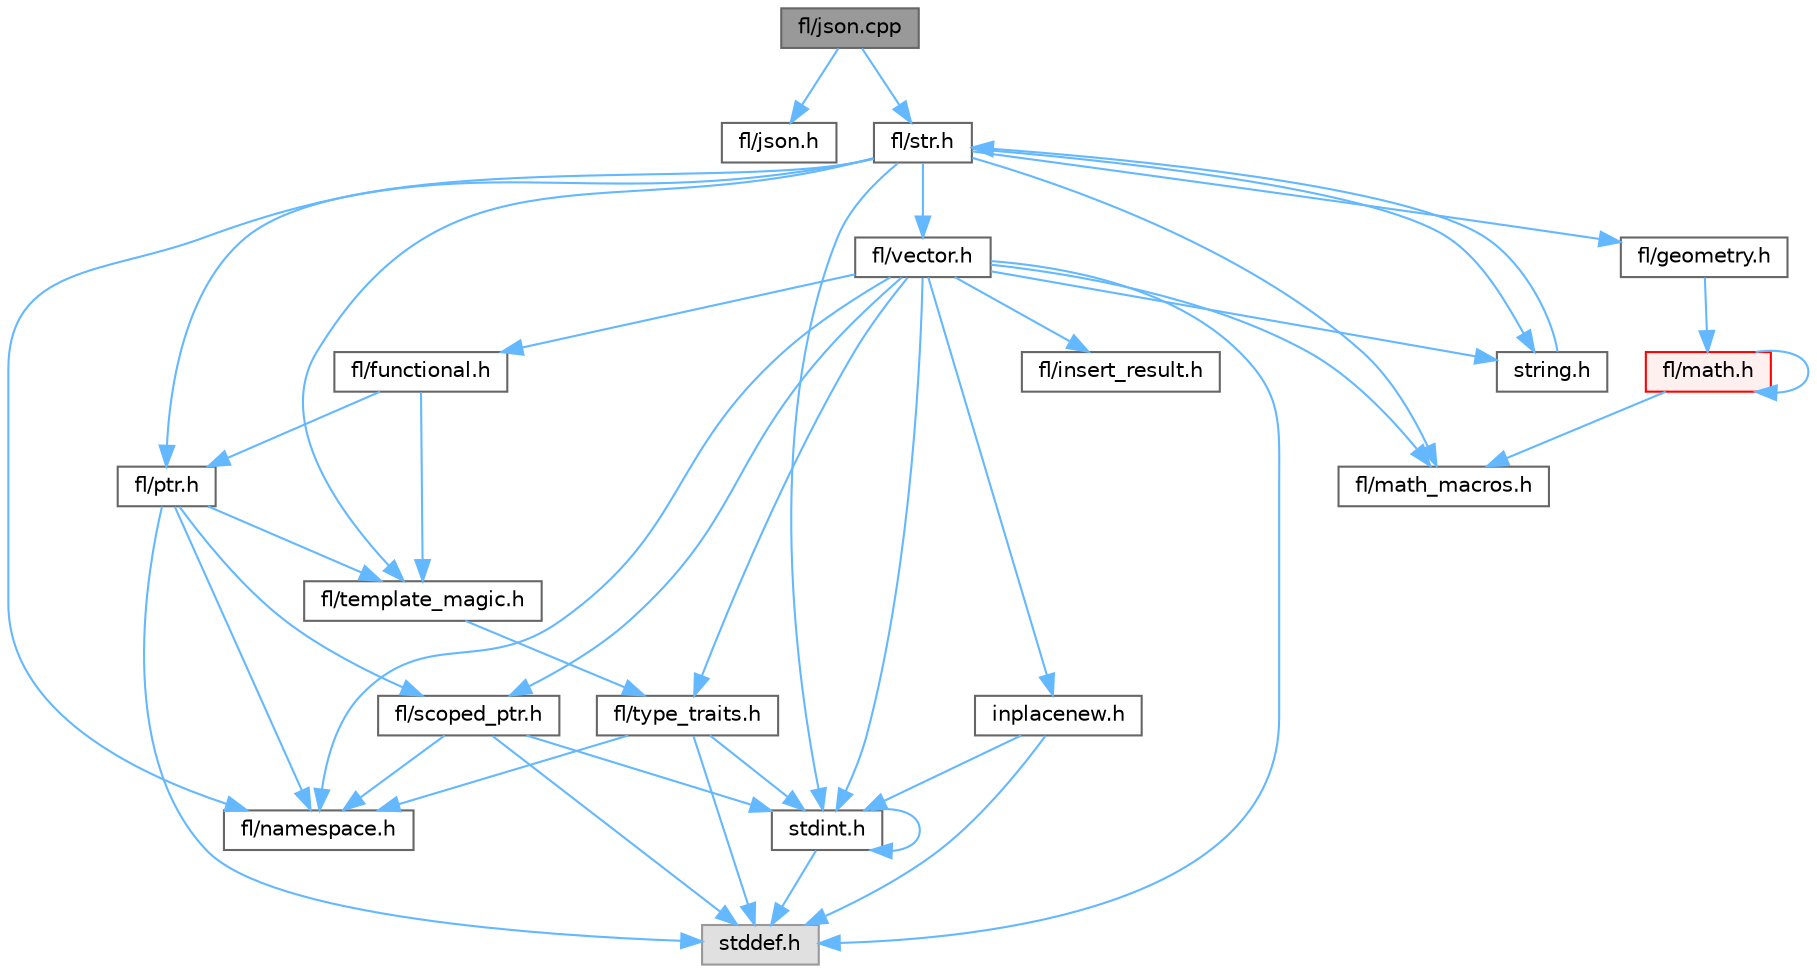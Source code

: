 digraph "fl/json.cpp"
{
 // INTERACTIVE_SVG=YES
 // LATEX_PDF_SIZE
  bgcolor="transparent";
  edge [fontname=Helvetica,fontsize=10,labelfontname=Helvetica,labelfontsize=10];
  node [fontname=Helvetica,fontsize=10,shape=box,height=0.2,width=0.4];
  Node1 [id="Node000001",label="fl/json.cpp",height=0.2,width=0.4,color="gray40", fillcolor="grey60", style="filled", fontcolor="black",tooltip=" "];
  Node1 -> Node2 [id="edge1_Node000001_Node000002",color="steelblue1",style="solid",tooltip=" "];
  Node2 [id="Node000002",label="fl/json.h",height=0.2,width=0.4,color="grey40", fillcolor="white", style="filled",URL="$d7/d91/fl_2json_8h.html",tooltip=" "];
  Node1 -> Node3 [id="edge2_Node000001_Node000003",color="steelblue1",style="solid",tooltip=" "];
  Node3 [id="Node000003",label="fl/str.h",height=0.2,width=0.4,color="grey40", fillcolor="white", style="filled",URL="$d1/d93/str_8h.html",tooltip=" "];
  Node3 -> Node4 [id="edge3_Node000003_Node000004",color="steelblue1",style="solid",tooltip=" "];
  Node4 [id="Node000004",label="stdint.h",height=0.2,width=0.4,color="grey40", fillcolor="white", style="filled",URL="$df/dd8/stdint_8h.html",tooltip=" "];
  Node4 -> Node5 [id="edge4_Node000004_Node000005",color="steelblue1",style="solid",tooltip=" "];
  Node5 [id="Node000005",label="stddef.h",height=0.2,width=0.4,color="grey60", fillcolor="#E0E0E0", style="filled",tooltip=" "];
  Node4 -> Node4 [id="edge5_Node000004_Node000004",color="steelblue1",style="solid",tooltip=" "];
  Node3 -> Node6 [id="edge6_Node000003_Node000006",color="steelblue1",style="solid",tooltip=" "];
  Node6 [id="Node000006",label="string.h",height=0.2,width=0.4,color="grey40", fillcolor="white", style="filled",URL="$da/d66/string_8h.html",tooltip=" "];
  Node6 -> Node3 [id="edge7_Node000006_Node000003",color="steelblue1",style="solid",tooltip=" "];
  Node3 -> Node7 [id="edge8_Node000003_Node000007",color="steelblue1",style="solid",tooltip=" "];
  Node7 [id="Node000007",label="fl/geometry.h",height=0.2,width=0.4,color="grey40", fillcolor="white", style="filled",URL="$d4/d67/geometry_8h.html",tooltip=" "];
  Node7 -> Node8 [id="edge9_Node000007_Node000008",color="steelblue1",style="solid",tooltip=" "];
  Node8 [id="Node000008",label="fl/math.h",height=0.2,width=0.4,color="red", fillcolor="#FFF0F0", style="filled",URL="$df/db1/math_8h.html",tooltip=" "];
  Node8 -> Node12 [id="edge10_Node000008_Node000012",color="steelblue1",style="solid",tooltip=" "];
  Node12 [id="Node000012",label="fl/math_macros.h",height=0.2,width=0.4,color="grey40", fillcolor="white", style="filled",URL="$d8/db8/math__macros_8h.html",tooltip=" "];
  Node8 -> Node8 [id="edge11_Node000008_Node000008",color="steelblue1",style="solid",tooltip=" "];
  Node3 -> Node12 [id="edge12_Node000003_Node000012",color="steelblue1",style="solid",tooltip=" "];
  Node3 -> Node13 [id="edge13_Node000003_Node000013",color="steelblue1",style="solid",tooltip=" "];
  Node13 [id="Node000013",label="fl/namespace.h",height=0.2,width=0.4,color="grey40", fillcolor="white", style="filled",URL="$df/d2a/namespace_8h.html",tooltip="Implements the FastLED namespace macros."];
  Node3 -> Node14 [id="edge14_Node000003_Node000014",color="steelblue1",style="solid",tooltip=" "];
  Node14 [id="Node000014",label="fl/ptr.h",height=0.2,width=0.4,color="grey40", fillcolor="white", style="filled",URL="$dd/d98/ptr_8h.html",tooltip=" "];
  Node14 -> Node5 [id="edge15_Node000014_Node000005",color="steelblue1",style="solid",tooltip=" "];
  Node14 -> Node13 [id="edge16_Node000014_Node000013",color="steelblue1",style="solid",tooltip=" "];
  Node14 -> Node15 [id="edge17_Node000014_Node000015",color="steelblue1",style="solid",tooltip=" "];
  Node15 [id="Node000015",label="fl/scoped_ptr.h",height=0.2,width=0.4,color="grey40", fillcolor="white", style="filled",URL="$d0/d44/scoped__ptr_8h.html",tooltip=" "];
  Node15 -> Node5 [id="edge18_Node000015_Node000005",color="steelblue1",style="solid",tooltip=" "];
  Node15 -> Node4 [id="edge19_Node000015_Node000004",color="steelblue1",style="solid",tooltip=" "];
  Node15 -> Node13 [id="edge20_Node000015_Node000013",color="steelblue1",style="solid",tooltip=" "];
  Node14 -> Node16 [id="edge21_Node000014_Node000016",color="steelblue1",style="solid",tooltip=" "];
  Node16 [id="Node000016",label="fl/template_magic.h",height=0.2,width=0.4,color="grey40", fillcolor="white", style="filled",URL="$d8/d0c/template__magic_8h.html",tooltip=" "];
  Node16 -> Node17 [id="edge22_Node000016_Node000017",color="steelblue1",style="solid",tooltip=" "];
  Node17 [id="Node000017",label="fl/type_traits.h",height=0.2,width=0.4,color="grey40", fillcolor="white", style="filled",URL="$df/d63/type__traits_8h.html",tooltip=" "];
  Node17 -> Node5 [id="edge23_Node000017_Node000005",color="steelblue1",style="solid",tooltip=" "];
  Node17 -> Node4 [id="edge24_Node000017_Node000004",color="steelblue1",style="solid",tooltip=" "];
  Node17 -> Node13 [id="edge25_Node000017_Node000013",color="steelblue1",style="solid",tooltip=" "];
  Node3 -> Node16 [id="edge26_Node000003_Node000016",color="steelblue1",style="solid",tooltip=" "];
  Node3 -> Node18 [id="edge27_Node000003_Node000018",color="steelblue1",style="solid",tooltip=" "];
  Node18 [id="Node000018",label="fl/vector.h",height=0.2,width=0.4,color="grey40", fillcolor="white", style="filled",URL="$d6/d68/vector_8h.html",tooltip=" "];
  Node18 -> Node5 [id="edge28_Node000018_Node000005",color="steelblue1",style="solid",tooltip=" "];
  Node18 -> Node4 [id="edge29_Node000018_Node000004",color="steelblue1",style="solid",tooltip=" "];
  Node18 -> Node6 [id="edge30_Node000018_Node000006",color="steelblue1",style="solid",tooltip=" "];
  Node18 -> Node19 [id="edge31_Node000018_Node000019",color="steelblue1",style="solid",tooltip=" "];
  Node19 [id="Node000019",label="fl/functional.h",height=0.2,width=0.4,color="grey40", fillcolor="white", style="filled",URL="$d8/dea/functional_8h.html",tooltip=" "];
  Node19 -> Node14 [id="edge32_Node000019_Node000014",color="steelblue1",style="solid",tooltip=" "];
  Node19 -> Node16 [id="edge33_Node000019_Node000016",color="steelblue1",style="solid",tooltip=" "];
  Node18 -> Node20 [id="edge34_Node000018_Node000020",color="steelblue1",style="solid",tooltip=" "];
  Node20 [id="Node000020",label="fl/insert_result.h",height=0.2,width=0.4,color="grey40", fillcolor="white", style="filled",URL="$d1/d22/insert__result_8h.html",tooltip=" "];
  Node18 -> Node12 [id="edge35_Node000018_Node000012",color="steelblue1",style="solid",tooltip=" "];
  Node18 -> Node13 [id="edge36_Node000018_Node000013",color="steelblue1",style="solid",tooltip=" "];
  Node18 -> Node15 [id="edge37_Node000018_Node000015",color="steelblue1",style="solid",tooltip=" "];
  Node18 -> Node17 [id="edge38_Node000018_Node000017",color="steelblue1",style="solid",tooltip=" "];
  Node18 -> Node21 [id="edge39_Node000018_Node000021",color="steelblue1",style="solid",tooltip=" "];
  Node21 [id="Node000021",label="inplacenew.h",height=0.2,width=0.4,color="grey40", fillcolor="white", style="filled",URL="$db/d36/inplacenew_8h.html",tooltip=" "];
  Node21 -> Node5 [id="edge40_Node000021_Node000005",color="steelblue1",style="solid",tooltip=" "];
  Node21 -> Node4 [id="edge41_Node000021_Node000004",color="steelblue1",style="solid",tooltip=" "];
}
